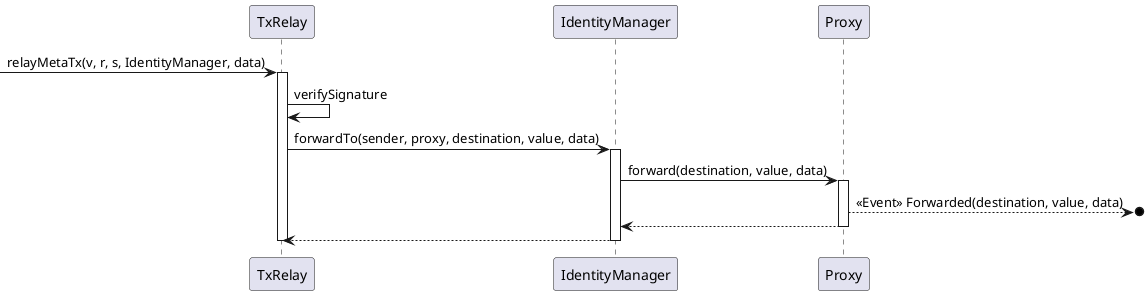 @startuml
participant TxRelay as tr
participant IdentityManager as im
participant Proxy as p

->tr:relayMetaTx(v, r, s, IdentityManager, data)

activate tr
tr->tr:verifySignature

tr->im: forwardTo(sender, proxy, destination, value, data)
activate im
im->p:forward(destination, value, data)
activate p
p-->o]: <<Event>> Forwarded(destination, value, data)
p-->im
deactivate p
im-->tr
deactivate im
deactivate tr

@enduml
